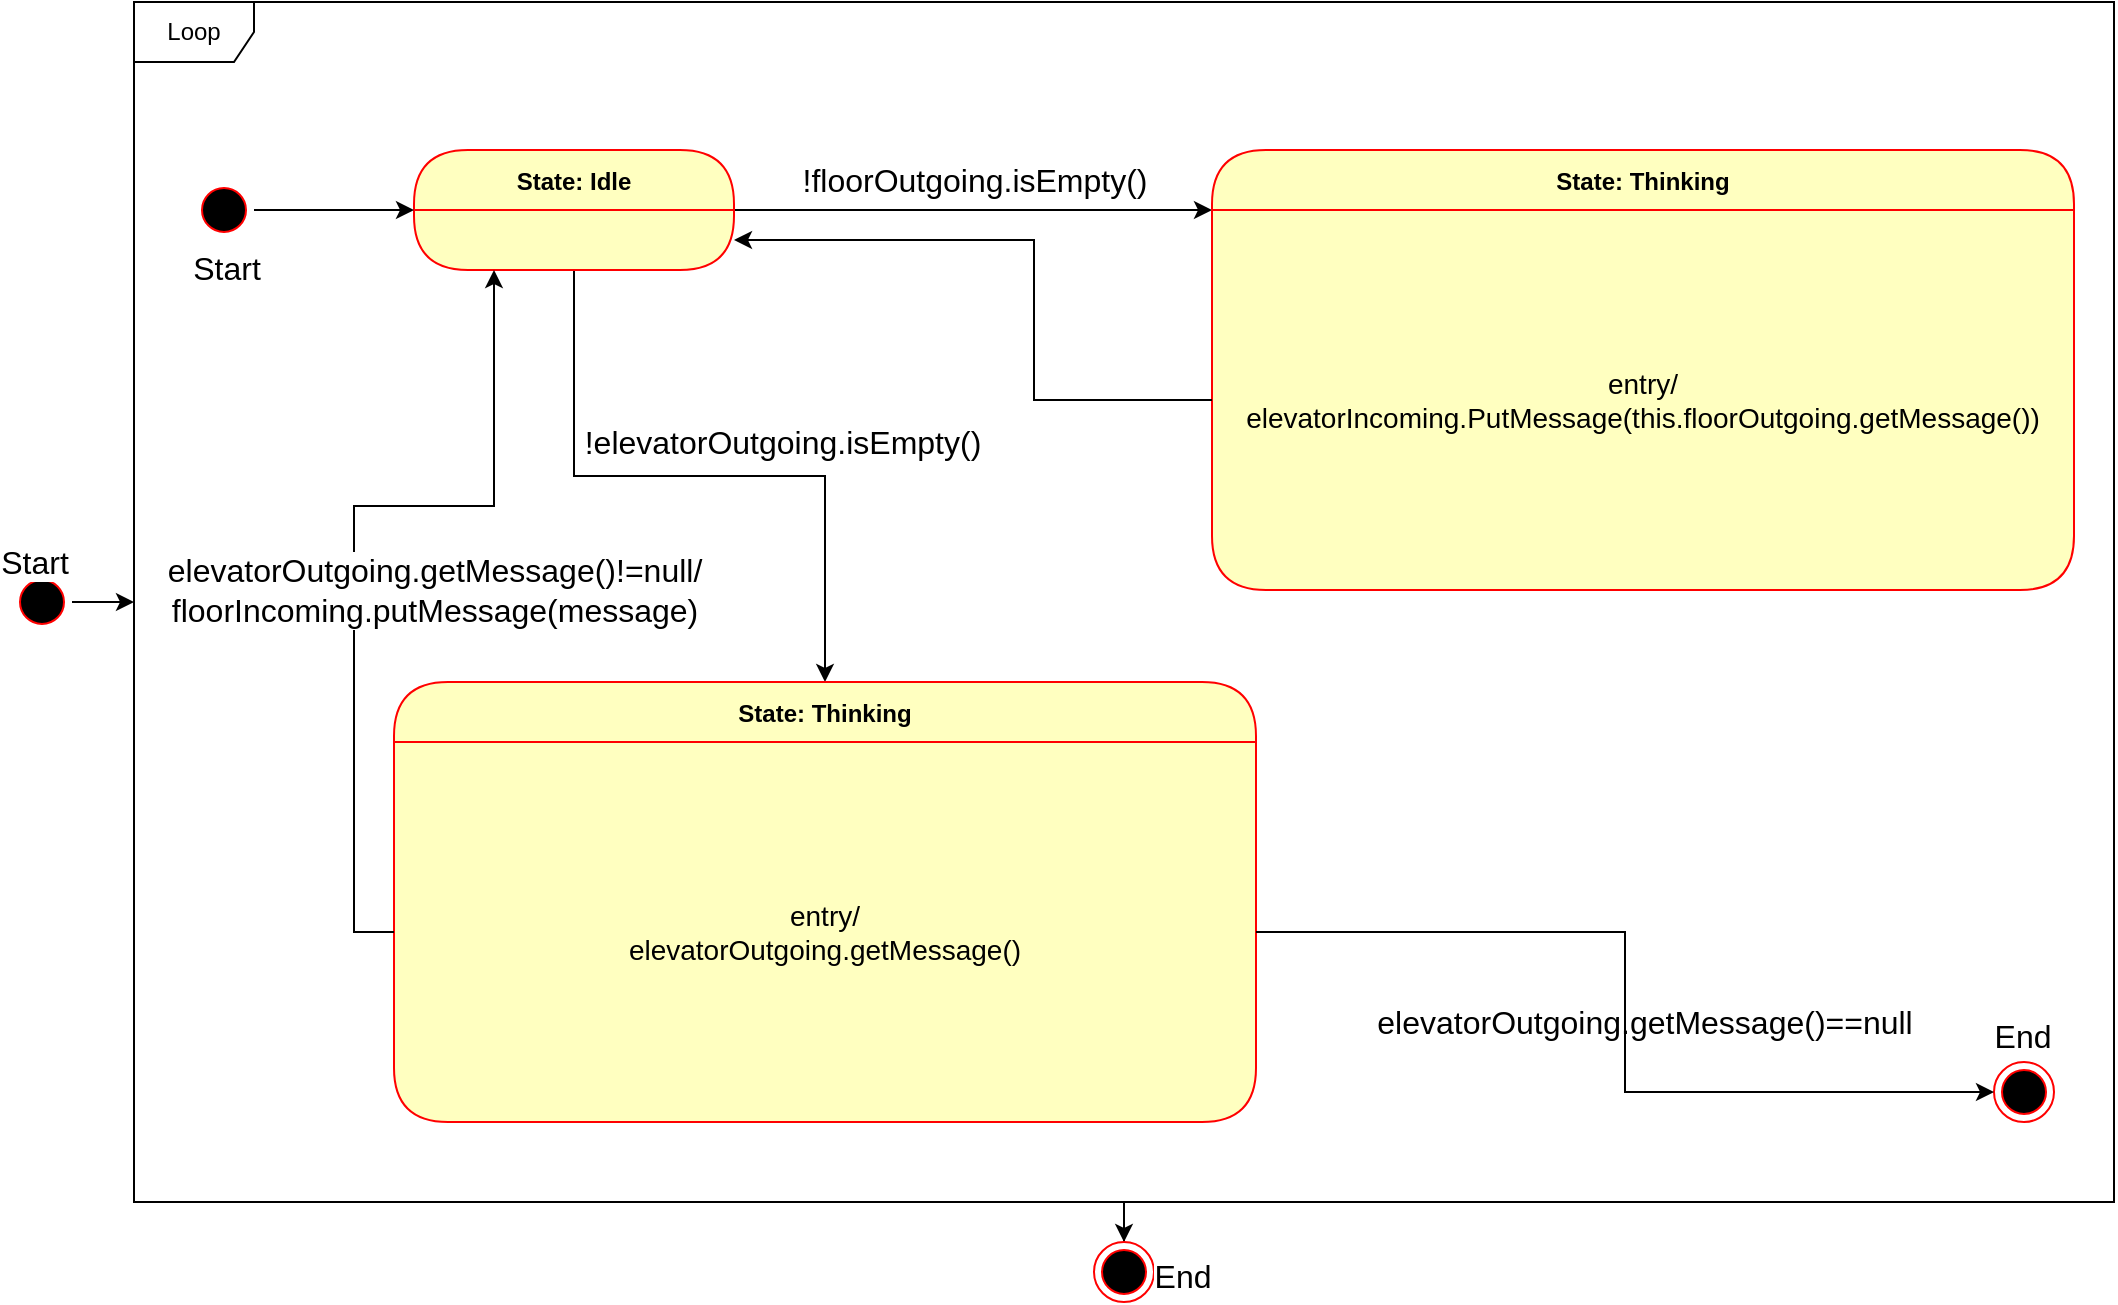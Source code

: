 <mxfile version="23.1.4" type="device">
  <diagram name="Page-1" id="58cdce13-f638-feb5-8d6f-7d28b1aa9fa0">
    <mxGraphModel dx="1222" dy="705" grid="1" gridSize="10" guides="1" tooltips="1" connect="1" arrows="1" fold="1" page="1" pageScale="1" pageWidth="1100" pageHeight="850" background="none" math="0" shadow="0">
      <root>
        <mxCell id="0" />
        <mxCell id="1" parent="0" />
        <mxCell id="hig6O2Q6mmNYJDb7G3ZF-9" style="edgeStyle=orthogonalEdgeStyle;rounded=0;orthogonalLoop=1;jettySize=auto;html=1;exitX=1;exitY=0.5;exitDx=0;exitDy=0;" parent="1" source="hig6O2Q6mmNYJDb7G3ZF-1" edge="1">
          <mxGeometry relative="1" as="geometry">
            <mxPoint x="609" y="124" as="targetPoint" />
          </mxGeometry>
        </mxCell>
        <mxCell id="hig6O2Q6mmNYJDb7G3ZF-10" value="!floorOutgoing.isEmpty()" style="edgeLabel;html=1;align=center;verticalAlign=middle;resizable=0;points=[];fontSize=16;" parent="hig6O2Q6mmNYJDb7G3ZF-9" vertex="1" connectable="0">
          <mxGeometry x="-0.034" y="-3" relative="1" as="geometry">
            <mxPoint x="4" y="-18" as="offset" />
          </mxGeometry>
        </mxCell>
        <mxCell id="hig6O2Q6mmNYJDb7G3ZF-35" style="edgeStyle=orthogonalEdgeStyle;rounded=0;orthogonalLoop=1;jettySize=auto;html=1;" parent="1" source="hig6O2Q6mmNYJDb7G3ZF-1" target="hig6O2Q6mmNYJDb7G3ZF-32" edge="1">
          <mxGeometry relative="1" as="geometry" />
        </mxCell>
        <mxCell id="hig6O2Q6mmNYJDb7G3ZF-36" value="!elevatorOutgoing.isEmpty()" style="edgeLabel;html=1;align=center;verticalAlign=middle;resizable=0;points=[];fontSize=16;" parent="hig6O2Q6mmNYJDb7G3ZF-35" vertex="1" connectable="0">
          <mxGeometry x="-0.094" y="3" relative="1" as="geometry">
            <mxPoint x="57" y="-14" as="offset" />
          </mxGeometry>
        </mxCell>
        <mxCell id="hig6O2Q6mmNYJDb7G3ZF-1" value="State: Idle" style="swimlane;fontStyle=1;align=center;verticalAlign=middle;childLayout=stackLayout;horizontal=1;startSize=30;horizontalStack=0;resizeParent=0;resizeLast=1;container=0;fontColor=#000000;collapsible=0;rounded=1;arcSize=30;strokeColor=#ff0000;fillColor=#ffffc0;swimlaneFillColor=#ffffc0;dropTarget=0;" parent="1" vertex="1">
          <mxGeometry x="210" y="94" width="160" height="60" as="geometry" />
        </mxCell>
        <mxCell id="hig6O2Q6mmNYJDb7G3ZF-11" value="State: Thinking" style="swimlane;fontStyle=1;align=center;verticalAlign=middle;childLayout=stackLayout;horizontal=1;startSize=30;horizontalStack=0;resizeParent=0;resizeLast=1;container=0;fontColor=#000000;collapsible=0;rounded=1;arcSize=30;strokeColor=#ff0000;fillColor=#ffffc0;swimlaneFillColor=#ffffc0;dropTarget=0;" parent="1" vertex="1">
          <mxGeometry x="609" y="94" width="431" height="220" as="geometry" />
        </mxCell>
        <mxCell id="hig6O2Q6mmNYJDb7G3ZF-12" value="&lt;font style=&quot;font-size: 14px;&quot;&gt;entry/&lt;br&gt;elevatorIncoming.PutMessage(this.floorOutgoing.getMessage())&lt;/font&gt;" style="text;html=1;strokeColor=none;fillColor=none;align=center;verticalAlign=middle;spacingLeft=4;spacingRight=4;whiteSpace=wrap;overflow=hidden;rotatable=0;fontColor=#000000;" parent="hig6O2Q6mmNYJDb7G3ZF-11" vertex="1">
          <mxGeometry y="30" width="431" height="190" as="geometry" />
        </mxCell>
        <mxCell id="pSJDYZ0aBSny7oFf4aqN-6" style="edgeStyle=orthogonalEdgeStyle;rounded=0;orthogonalLoop=1;jettySize=auto;html=1;entryX=0.5;entryY=0;entryDx=0;entryDy=0;" edge="1" parent="1" source="hig6O2Q6mmNYJDb7G3ZF-16" target="hig6O2Q6mmNYJDb7G3ZF-42">
          <mxGeometry relative="1" as="geometry" />
        </mxCell>
        <mxCell id="hig6O2Q6mmNYJDb7G3ZF-16" value="Loop" style="shape=umlFrame;whiteSpace=wrap;html=1;pointerEvents=0;" parent="1" vertex="1">
          <mxGeometry x="70" y="20" width="990" height="600" as="geometry" />
        </mxCell>
        <mxCell id="hig6O2Q6mmNYJDb7G3ZF-21" style="edgeStyle=orthogonalEdgeStyle;rounded=0;orthogonalLoop=1;jettySize=auto;html=1;" parent="1" source="hig6O2Q6mmNYJDb7G3ZF-19" target="hig6O2Q6mmNYJDb7G3ZF-16" edge="1">
          <mxGeometry relative="1" as="geometry" />
        </mxCell>
        <mxCell id="hig6O2Q6mmNYJDb7G3ZF-19" value="" style="ellipse;html=1;shape=startState;fillColor=#000000;strokeColor=#ff0000;" parent="1" vertex="1">
          <mxGeometry x="9" y="305" width="30" height="30" as="geometry" />
        </mxCell>
        <mxCell id="hig6O2Q6mmNYJDb7G3ZF-31" style="edgeStyle=orthogonalEdgeStyle;rounded=0;orthogonalLoop=1;jettySize=auto;html=1;entryX=0;entryY=0.5;entryDx=0;entryDy=0;" parent="1" source="hig6O2Q6mmNYJDb7G3ZF-27" target="hig6O2Q6mmNYJDb7G3ZF-1" edge="1">
          <mxGeometry relative="1" as="geometry" />
        </mxCell>
        <mxCell id="hig6O2Q6mmNYJDb7G3ZF-27" value="" style="ellipse;html=1;shape=startState;fillColor=#000000;strokeColor=#ff0000;" parent="1" vertex="1">
          <mxGeometry x="100" y="109" width="30" height="30" as="geometry" />
        </mxCell>
        <mxCell id="hig6O2Q6mmNYJDb7G3ZF-32" value="State: Thinking" style="swimlane;fontStyle=1;align=center;verticalAlign=middle;childLayout=stackLayout;horizontal=1;startSize=30;horizontalStack=0;resizeParent=0;resizeLast=1;container=0;fontColor=#000000;collapsible=0;rounded=1;arcSize=30;strokeColor=#ff0000;fillColor=#ffffc0;swimlaneFillColor=#ffffc0;dropTarget=0;" parent="1" vertex="1">
          <mxGeometry x="200" y="360" width="431" height="220" as="geometry" />
        </mxCell>
        <mxCell id="hig6O2Q6mmNYJDb7G3ZF-33" value="&lt;font style=&quot;font-size: 14px;&quot;&gt;entry/&lt;br&gt;elevatorOutgoing.getMessage()&lt;br&gt;&lt;/font&gt;" style="text;html=1;strokeColor=none;fillColor=none;align=center;verticalAlign=middle;spacingLeft=4;spacingRight=4;whiteSpace=wrap;overflow=hidden;rotatable=0;fontColor=#000000;" parent="hig6O2Q6mmNYJDb7G3ZF-32" vertex="1">
          <mxGeometry y="30" width="431" height="190" as="geometry" />
        </mxCell>
        <mxCell id="hig6O2Q6mmNYJDb7G3ZF-38" value="" style="ellipse;html=1;shape=endState;fillColor=#000000;strokeColor=#ff0000;" parent="1" vertex="1">
          <mxGeometry x="1000" y="550" width="30" height="30" as="geometry" />
        </mxCell>
        <mxCell id="hig6O2Q6mmNYJDb7G3ZF-42" value="" style="ellipse;html=1;shape=endState;fillColor=#000000;strokeColor=#ff0000;" parent="1" vertex="1">
          <mxGeometry x="550" y="640" width="30" height="30" as="geometry" />
        </mxCell>
        <mxCell id="hig6O2Q6mmNYJDb7G3ZF-46" style="edgeStyle=orthogonalEdgeStyle;rounded=0;orthogonalLoop=1;jettySize=auto;html=1;entryX=1;entryY=0.75;entryDx=0;entryDy=0;" parent="1" source="hig6O2Q6mmNYJDb7G3ZF-12" target="hig6O2Q6mmNYJDb7G3ZF-1" edge="1">
          <mxGeometry relative="1" as="geometry">
            <Array as="points">
              <mxPoint x="520" y="219" />
              <mxPoint x="520" y="139" />
            </Array>
          </mxGeometry>
        </mxCell>
        <mxCell id="hig6O2Q6mmNYJDb7G3ZF-52" style="edgeStyle=orthogonalEdgeStyle;rounded=0;orthogonalLoop=1;jettySize=auto;html=1;entryX=0.25;entryY=1;entryDx=0;entryDy=0;" parent="1" edge="1">
          <mxGeometry relative="1" as="geometry">
            <mxPoint x="200" y="485" as="sourcePoint" />
            <mxPoint x="250" y="154.0" as="targetPoint" />
            <Array as="points">
              <mxPoint x="180" y="485" />
              <mxPoint x="180" y="272" />
              <mxPoint x="250" y="272" />
            </Array>
          </mxGeometry>
        </mxCell>
        <mxCell id="hig6O2Q6mmNYJDb7G3ZF-53" value="elevatorOutgoing.getMessage()!=null/&lt;br style=&quot;font-size: 16px;&quot;&gt;floorIncoming.putMessage(message)" style="edgeLabel;html=1;align=center;verticalAlign=middle;resizable=0;points=[];fontSize=16;" parent="hig6O2Q6mmNYJDb7G3ZF-52" vertex="1" connectable="0">
          <mxGeometry x="-0.125" y="-3" relative="1" as="geometry">
            <mxPoint x="37" y="-7" as="offset" />
          </mxGeometry>
        </mxCell>
        <mxCell id="pSJDYZ0aBSny7oFf4aqN-1" value="elevatorOutgoing.getMessage()==null" style="edgeLabel;html=1;align=center;verticalAlign=middle;resizable=0;points=[];fontSize=16;" vertex="1" connectable="0" parent="1">
          <mxGeometry x="824.504" y="530" as="geometry" />
        </mxCell>
        <mxCell id="pSJDYZ0aBSny7oFf4aqN-2" style="edgeStyle=orthogonalEdgeStyle;rounded=0;orthogonalLoop=1;jettySize=auto;html=1;entryX=0;entryY=0.5;entryDx=0;entryDy=0;" edge="1" parent="1" source="hig6O2Q6mmNYJDb7G3ZF-33" target="hig6O2Q6mmNYJDb7G3ZF-38">
          <mxGeometry relative="1" as="geometry" />
        </mxCell>
        <mxCell id="pSJDYZ0aBSny7oFf4aqN-8" value="Start" style="edgeLabel;html=1;align=center;verticalAlign=middle;resizable=0;points=[];fontSize=16;" vertex="1" connectable="0" parent="1">
          <mxGeometry x="114.999" y="154" as="geometry">
            <mxPoint x="1" y="-1" as="offset" />
          </mxGeometry>
        </mxCell>
        <mxCell id="pSJDYZ0aBSny7oFf4aqN-9" value="Start" style="edgeLabel;html=1;align=center;verticalAlign=middle;resizable=0;points=[];fontSize=16;" vertex="1" connectable="0" parent="1">
          <mxGeometry x="129.999" y="190" as="geometry">
            <mxPoint x="-110" y="110" as="offset" />
          </mxGeometry>
        </mxCell>
        <mxCell id="pSJDYZ0aBSny7oFf4aqN-10" value="End" style="edgeLabel;html=1;align=center;verticalAlign=middle;resizable=0;points=[];fontSize=16;" vertex="1" connectable="0" parent="1">
          <mxGeometry x="1039.999" y="550" as="geometry">
            <mxPoint x="-26" y="-13" as="offset" />
          </mxGeometry>
        </mxCell>
        <mxCell id="pSJDYZ0aBSny7oFf4aqN-11" value="End" style="edgeLabel;html=1;align=center;verticalAlign=middle;resizable=0;points=[];fontSize=16;" vertex="1" connectable="0" parent="1">
          <mxGeometry x="619.999" y="670" as="geometry">
            <mxPoint x="-26" y="-13" as="offset" />
          </mxGeometry>
        </mxCell>
      </root>
    </mxGraphModel>
  </diagram>
</mxfile>
